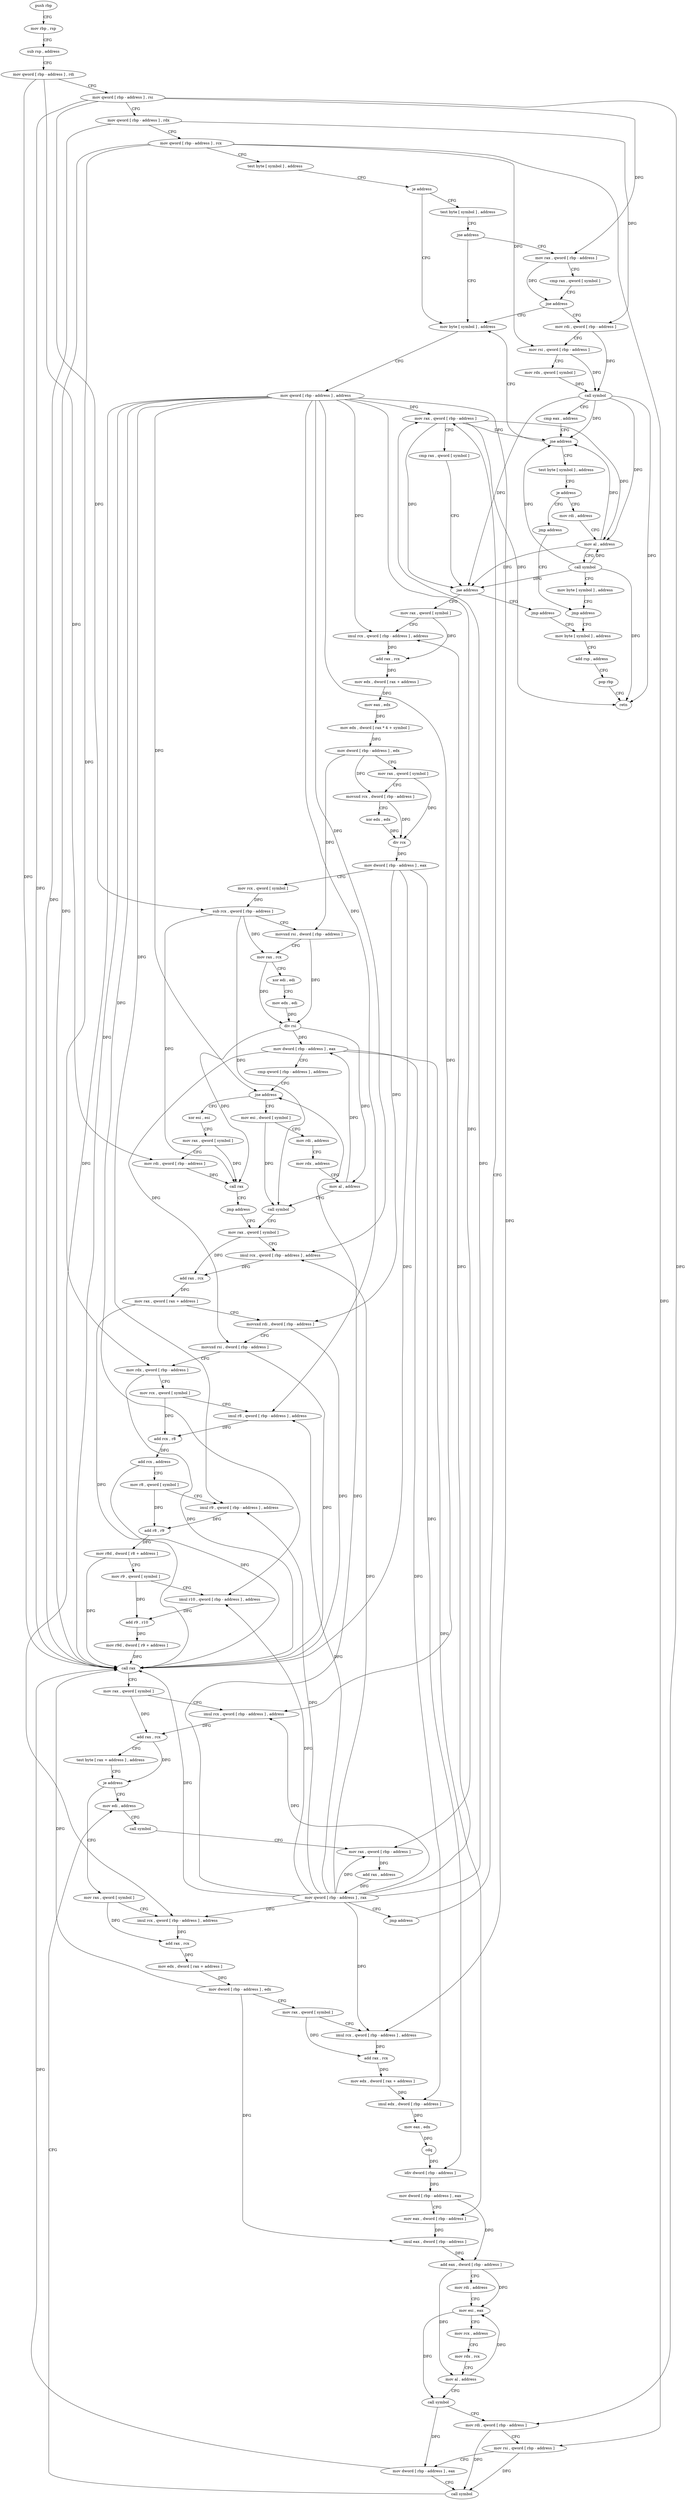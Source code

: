 digraph "func" {
"4218560" [label = "push rbp" ]
"4218561" [label = "mov rbp , rsp" ]
"4218564" [label = "sub rsp , address" ]
"4218568" [label = "mov qword [ rbp - address ] , rdi" ]
"4218572" [label = "mov qword [ rbp - address ] , rsi" ]
"4218576" [label = "mov qword [ rbp - address ] , rdx" ]
"4218580" [label = "mov qword [ rbp - address ] , rcx" ]
"4218584" [label = "test byte [ symbol ] , address" ]
"4218592" [label = "je address" ]
"4218709" [label = "mov byte [ symbol ] , address" ]
"4218598" [label = "test byte [ symbol ] , address" ]
"4218717" [label = "mov qword [ rbp - address ] , address" ]
"4218725" [label = "mov rax , qword [ rbp - address ]" ]
"4218606" [label = "jne address" ]
"4218612" [label = "mov rax , qword [ rbp - address ]" ]
"4219177" [label = "jmp address" ]
"4219182" [label = "mov byte [ symbol ] , address" ]
"4218743" [label = "mov rax , qword [ symbol ]" ]
"4218751" [label = "imul rcx , qword [ rbp - address ] , address" ]
"4218759" [label = "add rax , rcx" ]
"4218762" [label = "mov edx , dword [ rax + address ]" ]
"4218765" [label = "mov eax , edx" ]
"4218767" [label = "mov edx , dword [ rax * 4 + symbol ]" ]
"4218774" [label = "mov dword [ rbp - address ] , edx" ]
"4218777" [label = "mov rax , qword [ symbol ]" ]
"4218785" [label = "movsxd rcx , dword [ rbp - address ]" ]
"4218789" [label = "xor edx , edx" ]
"4218791" [label = "div rcx" ]
"4218794" [label = "mov dword [ rbp - address ] , eax" ]
"4218797" [label = "mov rcx , qword [ symbol ]" ]
"4218805" [label = "sub rcx , qword [ rbp - address ]" ]
"4218809" [label = "movsxd rsi , dword [ rbp - address ]" ]
"4218813" [label = "mov rax , rcx" ]
"4218816" [label = "xor edi , edi" ]
"4218818" [label = "mov edx , edi" ]
"4218820" [label = "div rsi" ]
"4218823" [label = "mov dword [ rbp - address ] , eax" ]
"4218826" [label = "cmp qword [ rbp - address ] , address" ]
"4218831" [label = "jne address" ]
"4218858" [label = "mov esi , dword [ symbol ]" ]
"4218837" [label = "xor esi , esi" ]
"4218616" [label = "cmp rax , qword [ symbol ]" ]
"4218624" [label = "jne address" ]
"4218630" [label = "mov rdi , qword [ rbp - address ]" ]
"4219190" [label = "add rsp , address" ]
"4219194" [label = "pop rbp" ]
"4219195" [label = "retn" ]
"4218865" [label = "mov rdi , address" ]
"4218875" [label = "mov rdx , address" ]
"4218885" [label = "mov al , address" ]
"4218887" [label = "call symbol" ]
"4218892" [label = "mov rax , qword [ symbol ]" ]
"4218839" [label = "mov rax , qword [ symbol ]" ]
"4218847" [label = "mov rdi , qword [ rbp - address ]" ]
"4218851" [label = "call rax" ]
"4218853" [label = "jmp address" ]
"4218634" [label = "mov rsi , qword [ rbp - address ]" ]
"4218638" [label = "mov rdx , qword [ symbol ]" ]
"4218646" [label = "call symbol" ]
"4218651" [label = "cmp eax , address" ]
"4218654" [label = "jne address" ]
"4218660" [label = "test byte [ symbol ] , address" ]
"4219148" [label = "mov edi , address" ]
"4219153" [label = "call symbol" ]
"4219158" [label = "mov rax , qword [ rbp - address ]" ]
"4219162" [label = "add rax , address" ]
"4219168" [label = "mov qword [ rbp - address ] , rax" ]
"4219172" [label = "jmp address" ]
"4219030" [label = "mov rax , qword [ symbol ]" ]
"4219038" [label = "imul rcx , qword [ rbp - address ] , address" ]
"4219046" [label = "add rax , rcx" ]
"4219049" [label = "mov edx , dword [ rax + address ]" ]
"4219052" [label = "mov dword [ rbp - address ] , edx" ]
"4219055" [label = "mov rax , qword [ symbol ]" ]
"4219063" [label = "imul rcx , qword [ rbp - address ] , address" ]
"4219071" [label = "add rax , rcx" ]
"4219074" [label = "mov edx , dword [ rax + address ]" ]
"4219077" [label = "imul edx , dword [ rbp - address ]" ]
"4219081" [label = "mov eax , edx" ]
"4219083" [label = "cdq" ]
"4219084" [label = "idiv dword [ rbp - address ]" ]
"4219087" [label = "mov dword [ rbp - address ] , eax" ]
"4219090" [label = "mov eax , dword [ rbp - address ]" ]
"4219093" [label = "imul eax , dword [ rbp - address ]" ]
"4219097" [label = "add eax , dword [ rbp - address ]" ]
"4219100" [label = "mov rdi , address" ]
"4219110" [label = "mov esi , eax" ]
"4219112" [label = "mov rcx , address" ]
"4219122" [label = "mov rdx , rcx" ]
"4219125" [label = "mov al , address" ]
"4219127" [label = "call symbol" ]
"4219132" [label = "mov rdi , qword [ rbp - address ]" ]
"4219136" [label = "mov rsi , qword [ rbp - address ]" ]
"4219140" [label = "mov dword [ rbp - address ] , eax" ]
"4219143" [label = "call symbol" ]
"4218900" [label = "imul rcx , qword [ rbp - address ] , address" ]
"4218908" [label = "add rax , rcx" ]
"4218911" [label = "mov rax , qword [ rax + address ]" ]
"4218915" [label = "movsxd rdi , dword [ rbp - address ]" ]
"4218919" [label = "movsxd rsi , dword [ rbp - address ]" ]
"4218923" [label = "mov rdx , qword [ rbp - address ]" ]
"4218927" [label = "mov rcx , qword [ symbol ]" ]
"4218935" [label = "imul r8 , qword [ rbp - address ] , address" ]
"4218943" [label = "add rcx , r8" ]
"4218946" [label = "add rcx , address" ]
"4218953" [label = "mov r8 , qword [ symbol ]" ]
"4218961" [label = "imul r9 , qword [ rbp - address ] , address" ]
"4218969" [label = "add r8 , r9" ]
"4218972" [label = "mov r8d , dword [ r8 + address ]" ]
"4218976" [label = "mov r9 , qword [ symbol ]" ]
"4218984" [label = "imul r10 , qword [ rbp - address ] , address" ]
"4218992" [label = "add r9 , r10" ]
"4218995" [label = "mov r9d , dword [ r9 + address ]" ]
"4218999" [label = "call rax" ]
"4219001" [label = "mov rax , qword [ symbol ]" ]
"4219009" [label = "imul rcx , qword [ rbp - address ] , address" ]
"4219017" [label = "add rax , rcx" ]
"4219020" [label = "test byte [ rax + address ] , address" ]
"4219024" [label = "je address" ]
"4218668" [label = "je address" ]
"4218679" [label = "mov rdi , address" ]
"4218674" [label = "jmp address" ]
"4218729" [label = "cmp rax , qword [ symbol ]" ]
"4218737" [label = "jae address" ]
"4218689" [label = "mov al , address" ]
"4218691" [label = "call symbol" ]
"4218696" [label = "mov byte [ symbol ] , address" ]
"4218704" [label = "jmp address" ]
"4218560" -> "4218561" [ label = "CFG" ]
"4218561" -> "4218564" [ label = "CFG" ]
"4218564" -> "4218568" [ label = "CFG" ]
"4218568" -> "4218572" [ label = "CFG" ]
"4218568" -> "4218847" [ label = "DFG" ]
"4218568" -> "4218999" [ label = "DFG" ]
"4218572" -> "4218576" [ label = "CFG" ]
"4218572" -> "4218612" [ label = "DFG" ]
"4218572" -> "4218805" [ label = "DFG" ]
"4218572" -> "4218999" [ label = "DFG" ]
"4218572" -> "4219132" [ label = "DFG" ]
"4218576" -> "4218580" [ label = "CFG" ]
"4218576" -> "4218630" [ label = "DFG" ]
"4218576" -> "4218999" [ label = "DFG" ]
"4218580" -> "4218584" [ label = "CFG" ]
"4218580" -> "4218634" [ label = "DFG" ]
"4218580" -> "4218923" [ label = "DFG" ]
"4218580" -> "4218999" [ label = "DFG" ]
"4218580" -> "4219136" [ label = "DFG" ]
"4218584" -> "4218592" [ label = "CFG" ]
"4218592" -> "4218709" [ label = "CFG" ]
"4218592" -> "4218598" [ label = "CFG" ]
"4218709" -> "4218717" [ label = "CFG" ]
"4218598" -> "4218606" [ label = "CFG" ]
"4218717" -> "4218725" [ label = "DFG" ]
"4218717" -> "4218751" [ label = "DFG" ]
"4218717" -> "4218831" [ label = "DFG" ]
"4218717" -> "4218900" [ label = "DFG" ]
"4218717" -> "4218935" [ label = "DFG" ]
"4218717" -> "4218961" [ label = "DFG" ]
"4218717" -> "4218984" [ label = "DFG" ]
"4218717" -> "4218999" [ label = "DFG" ]
"4218717" -> "4219009" [ label = "DFG" ]
"4218717" -> "4219158" [ label = "DFG" ]
"4218717" -> "4219038" [ label = "DFG" ]
"4218717" -> "4219063" [ label = "DFG" ]
"4218725" -> "4218729" [ label = "CFG" ]
"4218725" -> "4218737" [ label = "DFG" ]
"4218725" -> "4218654" [ label = "DFG" ]
"4218725" -> "4219195" [ label = "DFG" ]
"4218725" -> "4218689" [ label = "DFG" ]
"4218606" -> "4218709" [ label = "CFG" ]
"4218606" -> "4218612" [ label = "CFG" ]
"4218612" -> "4218616" [ label = "CFG" ]
"4218612" -> "4218624" [ label = "DFG" ]
"4219177" -> "4219182" [ label = "CFG" ]
"4219182" -> "4219190" [ label = "CFG" ]
"4218743" -> "4218751" [ label = "CFG" ]
"4218743" -> "4218759" [ label = "DFG" ]
"4218751" -> "4218759" [ label = "DFG" ]
"4218759" -> "4218762" [ label = "DFG" ]
"4218762" -> "4218765" [ label = "DFG" ]
"4218765" -> "4218767" [ label = "DFG" ]
"4218767" -> "4218774" [ label = "DFG" ]
"4218774" -> "4218777" [ label = "CFG" ]
"4218774" -> "4218785" [ label = "DFG" ]
"4218774" -> "4218809" [ label = "DFG" ]
"4218777" -> "4218785" [ label = "CFG" ]
"4218777" -> "4218791" [ label = "DFG" ]
"4218785" -> "4218789" [ label = "CFG" ]
"4218785" -> "4218791" [ label = "DFG" ]
"4218789" -> "4218791" [ label = "DFG" ]
"4218791" -> "4218794" [ label = "DFG" ]
"4218794" -> "4218797" [ label = "CFG" ]
"4218794" -> "4218915" [ label = "DFG" ]
"4218794" -> "4218999" [ label = "DFG" ]
"4218794" -> "4219084" [ label = "DFG" ]
"4218797" -> "4218805" [ label = "DFG" ]
"4218805" -> "4218809" [ label = "CFG" ]
"4218805" -> "4218813" [ label = "DFG" ]
"4218805" -> "4218887" [ label = "DFG" ]
"4218805" -> "4218851" [ label = "DFG" ]
"4218809" -> "4218813" [ label = "CFG" ]
"4218809" -> "4218820" [ label = "DFG" ]
"4218813" -> "4218816" [ label = "CFG" ]
"4218813" -> "4218820" [ label = "DFG" ]
"4218816" -> "4218818" [ label = "CFG" ]
"4218818" -> "4218820" [ label = "DFG" ]
"4218820" -> "4218823" [ label = "DFG" ]
"4218820" -> "4218885" [ label = "DFG" ]
"4218820" -> "4218851" [ label = "DFG" ]
"4218823" -> "4218826" [ label = "CFG" ]
"4218823" -> "4218919" [ label = "DFG" ]
"4218823" -> "4219077" [ label = "DFG" ]
"4218823" -> "4219090" [ label = "DFG" ]
"4218826" -> "4218831" [ label = "CFG" ]
"4218831" -> "4218858" [ label = "CFG" ]
"4218831" -> "4218837" [ label = "CFG" ]
"4218858" -> "4218865" [ label = "CFG" ]
"4218858" -> "4218887" [ label = "DFG" ]
"4218837" -> "4218839" [ label = "CFG" ]
"4218616" -> "4218624" [ label = "CFG" ]
"4218624" -> "4218709" [ label = "CFG" ]
"4218624" -> "4218630" [ label = "CFG" ]
"4218630" -> "4218634" [ label = "CFG" ]
"4218630" -> "4218646" [ label = "DFG" ]
"4219190" -> "4219194" [ label = "CFG" ]
"4219194" -> "4219195" [ label = "CFG" ]
"4218865" -> "4218875" [ label = "CFG" ]
"4218875" -> "4218885" [ label = "CFG" ]
"4218885" -> "4218887" [ label = "CFG" ]
"4218885" -> "4218823" [ label = "DFG" ]
"4218887" -> "4218892" [ label = "CFG" ]
"4218892" -> "4218900" [ label = "CFG" ]
"4218892" -> "4218908" [ label = "DFG" ]
"4218839" -> "4218847" [ label = "CFG" ]
"4218839" -> "4218851" [ label = "DFG" ]
"4218847" -> "4218851" [ label = "DFG" ]
"4218851" -> "4218853" [ label = "CFG" ]
"4218853" -> "4218892" [ label = "CFG" ]
"4218634" -> "4218638" [ label = "CFG" ]
"4218634" -> "4218646" [ label = "DFG" ]
"4218638" -> "4218646" [ label = "DFG" ]
"4218646" -> "4218651" [ label = "CFG" ]
"4218646" -> "4218737" [ label = "DFG" ]
"4218646" -> "4218654" [ label = "DFG" ]
"4218646" -> "4219195" [ label = "DFG" ]
"4218646" -> "4218689" [ label = "DFG" ]
"4218651" -> "4218654" [ label = "CFG" ]
"4218654" -> "4218709" [ label = "CFG" ]
"4218654" -> "4218660" [ label = "CFG" ]
"4218660" -> "4218668" [ label = "CFG" ]
"4219148" -> "4219153" [ label = "CFG" ]
"4219153" -> "4219158" [ label = "CFG" ]
"4219158" -> "4219162" [ label = "DFG" ]
"4219162" -> "4219168" [ label = "DFG" ]
"4219168" -> "4219172" [ label = "CFG" ]
"4219168" -> "4218725" [ label = "DFG" ]
"4219168" -> "4218751" [ label = "DFG" ]
"4219168" -> "4218831" [ label = "DFG" ]
"4219168" -> "4218900" [ label = "DFG" ]
"4219168" -> "4218935" [ label = "DFG" ]
"4219168" -> "4218961" [ label = "DFG" ]
"4219168" -> "4218984" [ label = "DFG" ]
"4219168" -> "4219009" [ label = "DFG" ]
"4219168" -> "4219158" [ label = "DFG" ]
"4219168" -> "4218999" [ label = "DFG" ]
"4219168" -> "4219038" [ label = "DFG" ]
"4219168" -> "4219063" [ label = "DFG" ]
"4219172" -> "4218725" [ label = "CFG" ]
"4219030" -> "4219038" [ label = "CFG" ]
"4219030" -> "4219046" [ label = "DFG" ]
"4219038" -> "4219046" [ label = "DFG" ]
"4219046" -> "4219049" [ label = "DFG" ]
"4219049" -> "4219052" [ label = "DFG" ]
"4219052" -> "4219055" [ label = "CFG" ]
"4219052" -> "4218999" [ label = "DFG" ]
"4219052" -> "4219093" [ label = "DFG" ]
"4219055" -> "4219063" [ label = "CFG" ]
"4219055" -> "4219071" [ label = "DFG" ]
"4219063" -> "4219071" [ label = "DFG" ]
"4219071" -> "4219074" [ label = "DFG" ]
"4219074" -> "4219077" [ label = "DFG" ]
"4219077" -> "4219081" [ label = "DFG" ]
"4219081" -> "4219083" [ label = "DFG" ]
"4219083" -> "4219084" [ label = "DFG" ]
"4219084" -> "4219087" [ label = "DFG" ]
"4219087" -> "4219090" [ label = "CFG" ]
"4219087" -> "4219097" [ label = "DFG" ]
"4219090" -> "4219093" [ label = "DFG" ]
"4219093" -> "4219097" [ label = "DFG" ]
"4219097" -> "4219100" [ label = "CFG" ]
"4219097" -> "4219110" [ label = "DFG" ]
"4219097" -> "4219125" [ label = "DFG" ]
"4219100" -> "4219110" [ label = "CFG" ]
"4219110" -> "4219112" [ label = "CFG" ]
"4219110" -> "4219127" [ label = "DFG" ]
"4219112" -> "4219122" [ label = "CFG" ]
"4219122" -> "4219125" [ label = "CFG" ]
"4219125" -> "4219127" [ label = "CFG" ]
"4219125" -> "4219110" [ label = "DFG" ]
"4219127" -> "4219132" [ label = "CFG" ]
"4219127" -> "4219140" [ label = "DFG" ]
"4219132" -> "4219136" [ label = "CFG" ]
"4219132" -> "4219143" [ label = "DFG" ]
"4219136" -> "4219140" [ label = "CFG" ]
"4219136" -> "4219143" [ label = "DFG" ]
"4219140" -> "4219143" [ label = "CFG" ]
"4219140" -> "4218999" [ label = "DFG" ]
"4219143" -> "4219148" [ label = "CFG" ]
"4218900" -> "4218908" [ label = "DFG" ]
"4218908" -> "4218911" [ label = "DFG" ]
"4218911" -> "4218915" [ label = "CFG" ]
"4218911" -> "4218999" [ label = "DFG" ]
"4218915" -> "4218919" [ label = "CFG" ]
"4218915" -> "4218999" [ label = "DFG" ]
"4218919" -> "4218923" [ label = "CFG" ]
"4218919" -> "4218999" [ label = "DFG" ]
"4218923" -> "4218927" [ label = "CFG" ]
"4218923" -> "4218999" [ label = "DFG" ]
"4218927" -> "4218935" [ label = "CFG" ]
"4218927" -> "4218943" [ label = "DFG" ]
"4218935" -> "4218943" [ label = "DFG" ]
"4218943" -> "4218946" [ label = "DFG" ]
"4218946" -> "4218953" [ label = "CFG" ]
"4218946" -> "4218999" [ label = "DFG" ]
"4218953" -> "4218961" [ label = "CFG" ]
"4218953" -> "4218969" [ label = "DFG" ]
"4218961" -> "4218969" [ label = "DFG" ]
"4218969" -> "4218972" [ label = "DFG" ]
"4218972" -> "4218976" [ label = "CFG" ]
"4218972" -> "4218999" [ label = "DFG" ]
"4218976" -> "4218984" [ label = "CFG" ]
"4218976" -> "4218992" [ label = "DFG" ]
"4218984" -> "4218992" [ label = "DFG" ]
"4218992" -> "4218995" [ label = "DFG" ]
"4218995" -> "4218999" [ label = "DFG" ]
"4218999" -> "4219001" [ label = "CFG" ]
"4219001" -> "4219009" [ label = "CFG" ]
"4219001" -> "4219017" [ label = "DFG" ]
"4219009" -> "4219017" [ label = "DFG" ]
"4219017" -> "4219020" [ label = "CFG" ]
"4219017" -> "4219024" [ label = "DFG" ]
"4219020" -> "4219024" [ label = "CFG" ]
"4219024" -> "4219148" [ label = "CFG" ]
"4219024" -> "4219030" [ label = "CFG" ]
"4218668" -> "4218679" [ label = "CFG" ]
"4218668" -> "4218674" [ label = "CFG" ]
"4218679" -> "4218689" [ label = "CFG" ]
"4218674" -> "4218704" [ label = "CFG" ]
"4218729" -> "4218737" [ label = "CFG" ]
"4218737" -> "4219177" [ label = "CFG" ]
"4218737" -> "4218743" [ label = "CFG" ]
"4218689" -> "4218691" [ label = "CFG" ]
"4218689" -> "4218737" [ label = "DFG" ]
"4218689" -> "4218654" [ label = "DFG" ]
"4218691" -> "4218696" [ label = "CFG" ]
"4218691" -> "4218737" [ label = "DFG" ]
"4218691" -> "4218654" [ label = "DFG" ]
"4218691" -> "4218689" [ label = "DFG" ]
"4218691" -> "4219195" [ label = "DFG" ]
"4218696" -> "4218704" [ label = "CFG" ]
"4218704" -> "4219182" [ label = "CFG" ]
}
